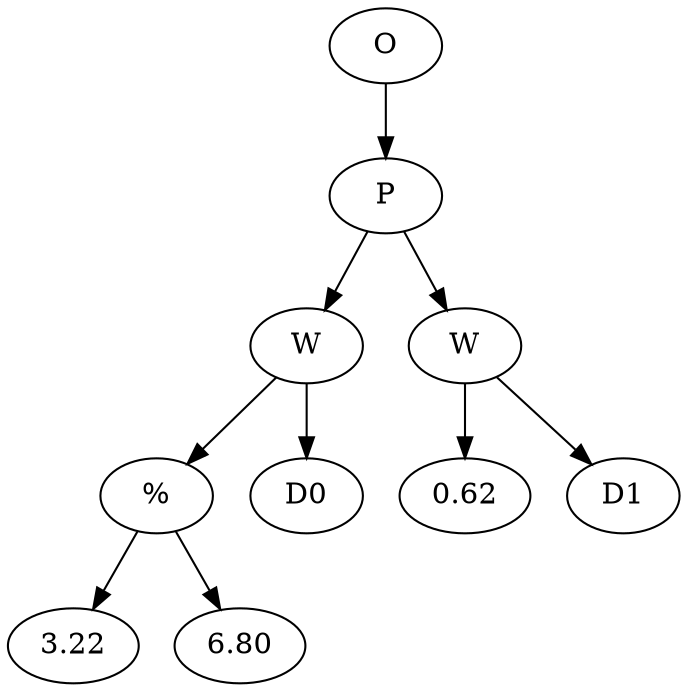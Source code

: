 // Tree
digraph {
	3593741 [label=O]
	3593742 [label=P]
	3593741 -> 3593742
	3593743 [label=W]
	3593742 -> 3593743
	3593744 [label="%"]
	3593743 -> 3593744
	3593745 [label=3.22]
	3593744 -> 3593745
	3593746 [label=6.80]
	3593744 -> 3593746
	3593747 [label=D0]
	3593743 -> 3593747
	3593748 [label=W]
	3593742 -> 3593748
	3593749 [label=0.62]
	3593748 -> 3593749
	3593750 [label=D1]
	3593748 -> 3593750
}
